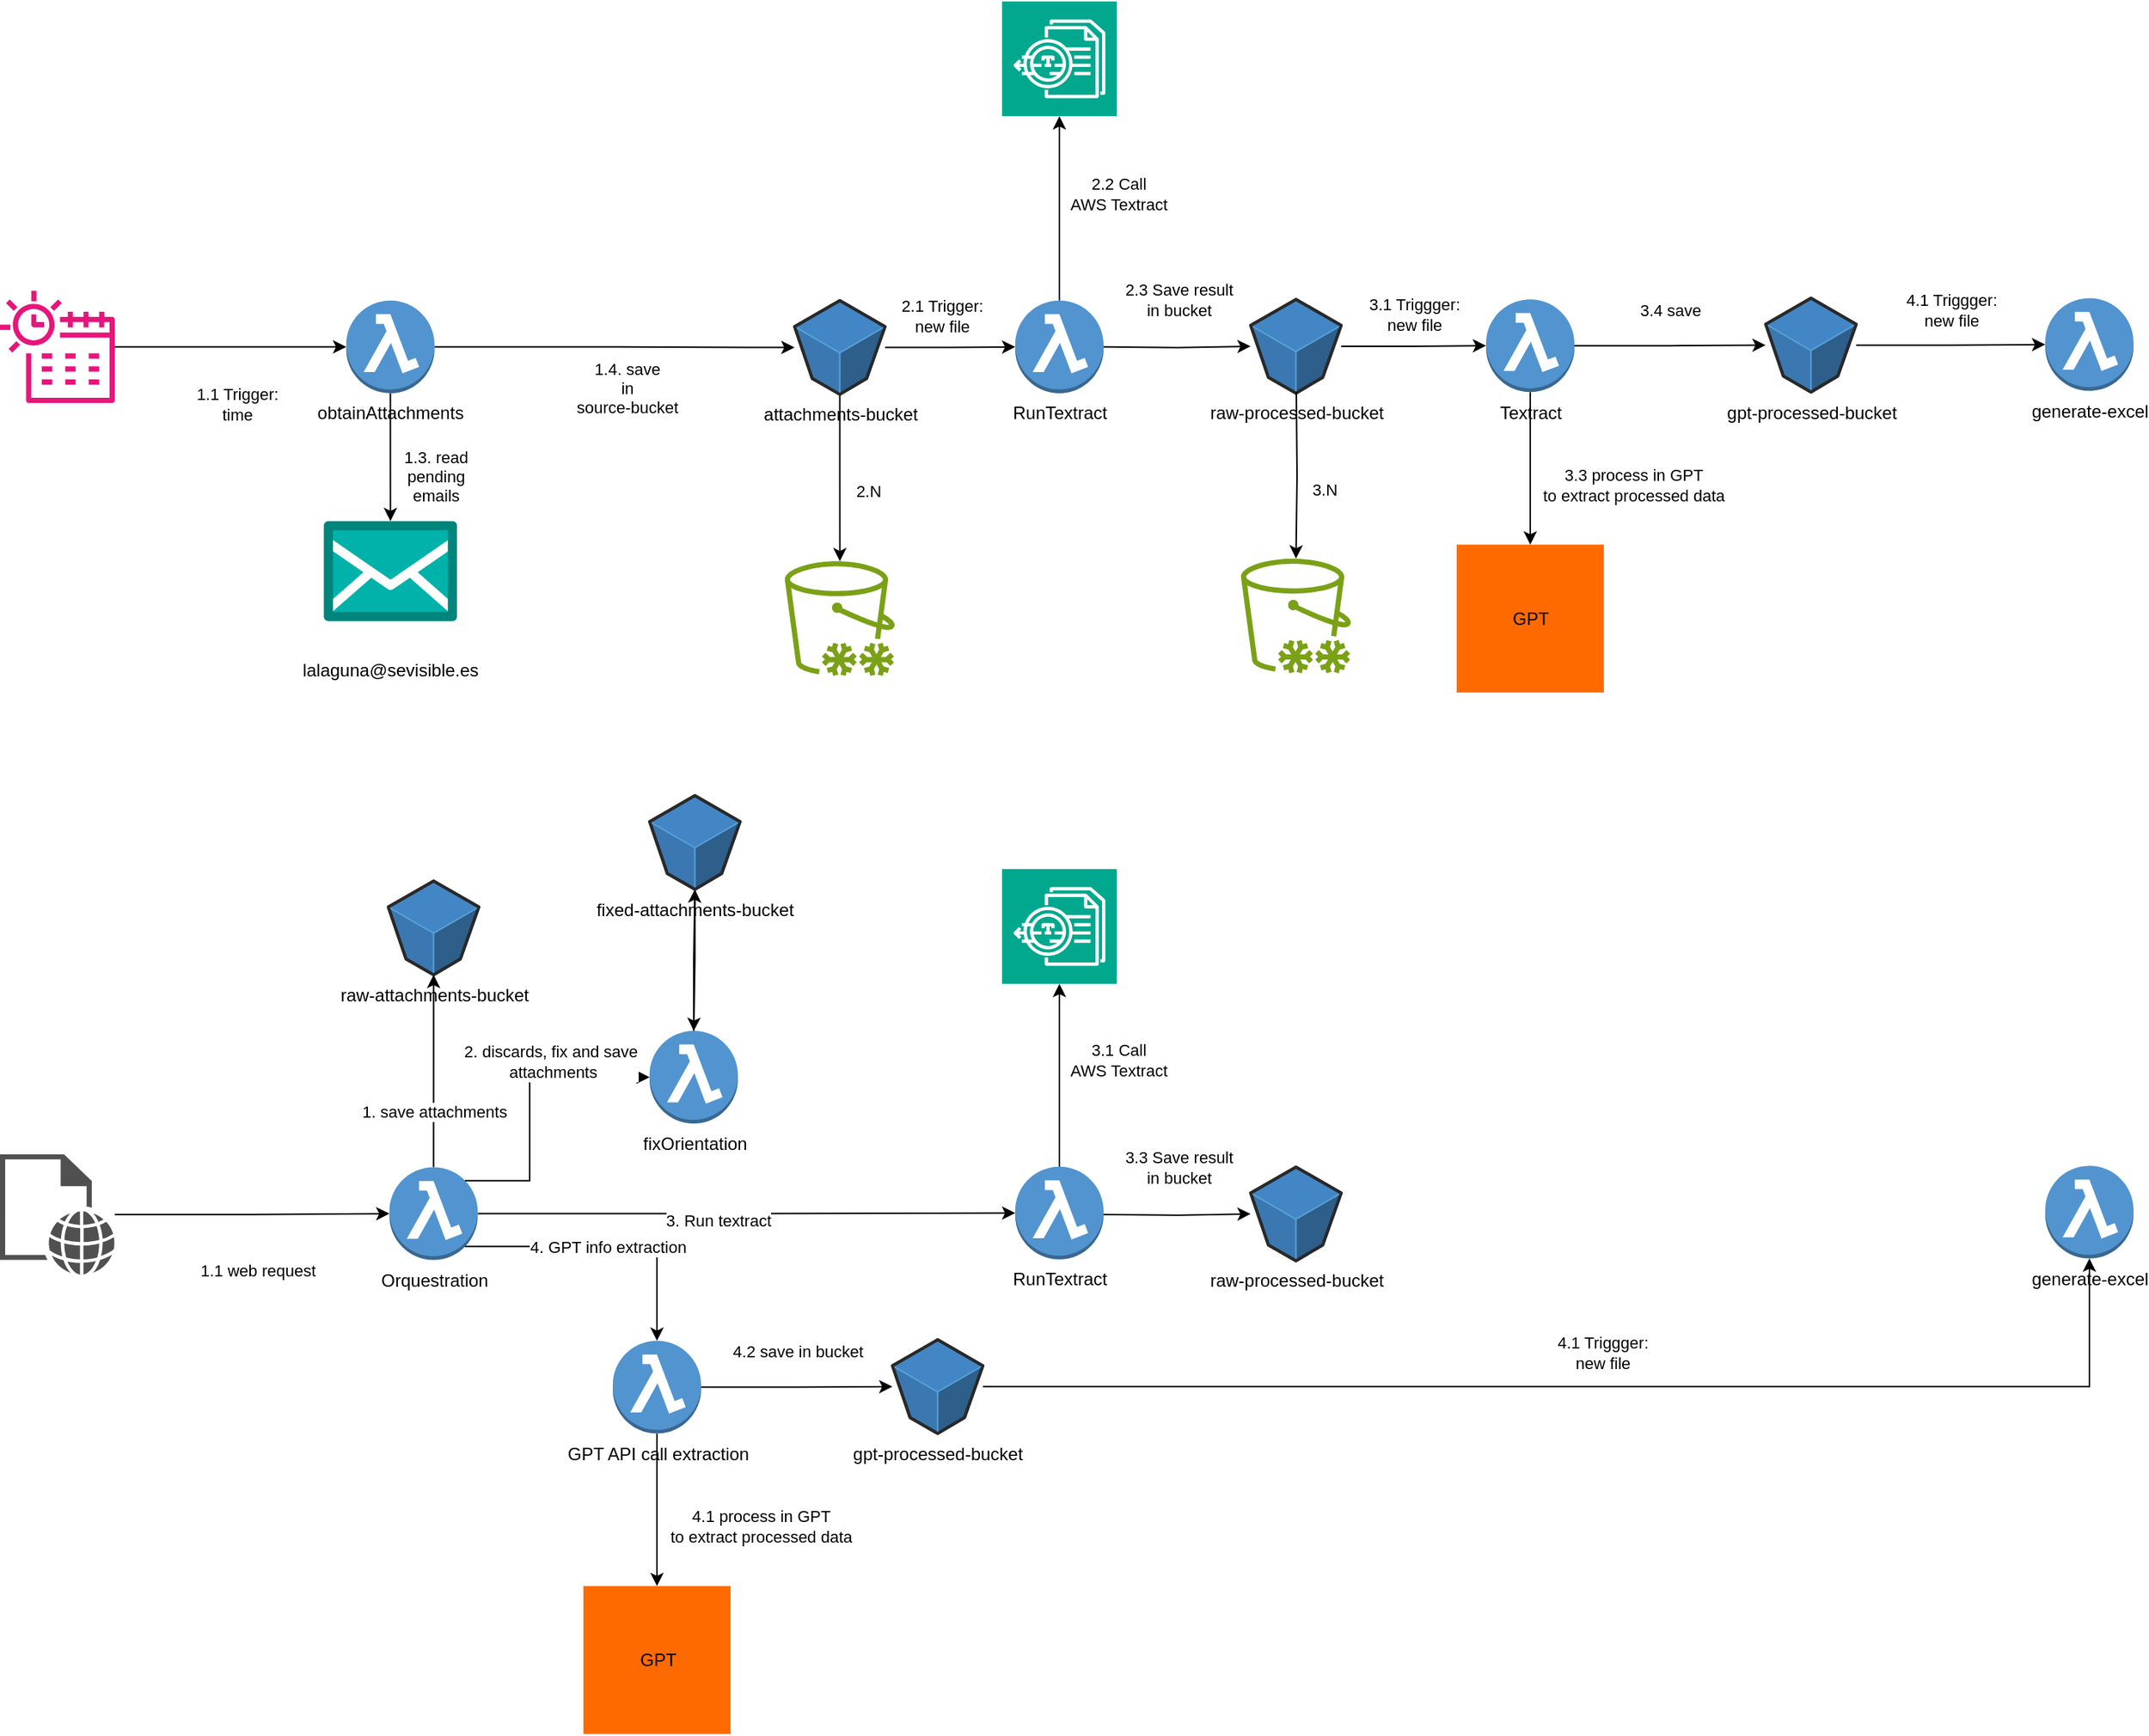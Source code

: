 <mxfile version="25.0.2">
  <diagram name="Página-1" id="MSC19rZLB7D-1ZPGM0UJ">
    <mxGraphModel dx="4176" dy="1519" grid="1" gridSize="10" guides="1" tooltips="1" connect="1" arrows="1" fold="1" page="1" pageScale="1" pageWidth="827" pageHeight="1169" math="0" shadow="0">
      <root>
        <mxCell id="0" />
        <mxCell id="1" parent="0" />
        <mxCell id="13" value="" style="curved=1;startArrow=none;endArrow=block;exitX=0.5;exitY=1;entryX=0.5;entryY=0;" parent="1" edge="1">
          <mxGeometry relative="1" as="geometry">
            <Array as="points" />
            <mxPoint x="295" y="62" as="sourcePoint" />
          </mxGeometry>
        </mxCell>
        <mxCell id="15" value="" style="curved=1;startArrow=none;endArrow=block;exitX=1;exitY=0.9;entryX=0.5;entryY=0;" parent="1" edge="1">
          <mxGeometry relative="1" as="geometry">
            <Array as="points">
              <mxPoint x="399" y="254" />
            </Array>
            <mxPoint x="340.335" y="206.852" as="sourcePoint" />
          </mxGeometry>
        </mxCell>
        <mxCell id="17" value="" style="curved=1;startArrow=none;endArrow=block;exitX=1;exitY=0.9;entryX=0.5;entryY=0;" parent="1" edge="1">
          <mxGeometry relative="1" as="geometry">
            <Array as="points">
              <mxPoint x="503" y="421" />
            </Array>
            <mxPoint x="444.335" y="373.852" as="sourcePoint" />
          </mxGeometry>
        </mxCell>
        <mxCell id="pkxRZgRxiBicA-1tGW2i-45" style="edgeStyle=orthogonalEdgeStyle;rounded=0;orthogonalLoop=1;jettySize=auto;html=1;" parent="1" source="pkxRZgRxiBicA-1tGW2i-24" target="pkxRZgRxiBicA-1tGW2i-40" edge="1">
          <mxGeometry relative="1" as="geometry" />
        </mxCell>
        <mxCell id="pkxRZgRxiBicA-1tGW2i-46" value="2.1 Trigger:&lt;div&gt;&lt;div&gt;new file&lt;/div&gt;&lt;/div&gt;" style="edgeLabel;html=1;align=center;verticalAlign=middle;resizable=0;points=[];" parent="pkxRZgRxiBicA-1tGW2i-45" connectable="0" vertex="1">
          <mxGeometry x="-0.304" y="1" relative="1" as="geometry">
            <mxPoint x="7" y="-21" as="offset" />
          </mxGeometry>
        </mxCell>
        <mxCell id="pkxRZgRxiBicA-1tGW2i-55" value="2.N" style="edgeStyle=orthogonalEdgeStyle;rounded=0;orthogonalLoop=1;jettySize=auto;html=1;" parent="1" source="pkxRZgRxiBicA-1tGW2i-24" target="pkxRZgRxiBicA-1tGW2i-53" edge="1">
          <mxGeometry x="0.167" y="19" relative="1" as="geometry">
            <mxPoint as="offset" />
          </mxGeometry>
        </mxCell>
        <mxCell id="pkxRZgRxiBicA-1tGW2i-24" value="attachments-bucket" style="verticalLabelPosition=bottom;html=1;verticalAlign=top;strokeWidth=1;align=center;outlineConnect=0;dashed=0;outlineConnect=0;shape=mxgraph.aws3d.s3Bucket;fillColor=#4286c5;strokeColor=#57A2D8;aspect=fixed;" parent="1" vertex="1">
          <mxGeometry x="-820" y="223.38" width="61.5" height="63.8" as="geometry" />
        </mxCell>
        <mxCell id="pkxRZgRxiBicA-1tGW2i-26" value="lalaguna@sevisible.es" style="verticalLabelPosition=bottom;aspect=fixed;html=1;shape=mxgraph.salesforce.inbox;" parent="1" vertex="1">
          <mxGeometry x="-1140" y="373.38" width="90.67" height="68" as="geometry" />
        </mxCell>
        <mxCell id="pkxRZgRxiBicA-1tGW2i-30" value="1.1 Trigger:&lt;br&gt;time" style="edgeStyle=orthogonalEdgeStyle;rounded=0;orthogonalLoop=1;jettySize=auto;html=1;" parent="1" source="pkxRZgRxiBicA-1tGW2i-27" target="pkxRZgRxiBicA-1tGW2i-28" edge="1">
          <mxGeometry x="0.046" y="-39" relative="1" as="geometry">
            <mxPoint as="offset" />
          </mxGeometry>
        </mxCell>
        <mxCell id="pkxRZgRxiBicA-1tGW2i-27" value="" style="sketch=0;outlineConnect=0;fontColor=#232F3E;gradientColor=none;fillColor=#E7157B;strokeColor=none;dashed=0;verticalLabelPosition=bottom;verticalAlign=top;align=center;html=1;fontSize=12;fontStyle=0;aspect=fixed;pointerEvents=1;shape=mxgraph.aws4.eventbridge_scheduler;" parent="1" vertex="1">
          <mxGeometry x="-1360" y="215.88" width="78" height="78" as="geometry" />
        </mxCell>
        <mxCell id="pkxRZgRxiBicA-1tGW2i-33" value="1.3. read&lt;div&gt;pending&lt;/div&gt;&lt;div&gt;emails&lt;/div&gt;" style="edgeStyle=orthogonalEdgeStyle;rounded=0;orthogonalLoop=1;jettySize=auto;html=1;" parent="1" source="pkxRZgRxiBicA-1tGW2i-28" target="pkxRZgRxiBicA-1tGW2i-26" edge="1">
          <mxGeometry x="0.304" y="31" relative="1" as="geometry">
            <mxPoint as="offset" />
          </mxGeometry>
        </mxCell>
        <mxCell id="pkxRZgRxiBicA-1tGW2i-36" value="1.4. save&lt;div&gt;in&lt;/div&gt;&lt;div&gt;source-bucket&lt;/div&gt;" style="edgeStyle=orthogonalEdgeStyle;rounded=0;orthogonalLoop=1;jettySize=auto;html=1;exitX=1;exitY=0.5;exitDx=0;exitDy=0;exitPerimeter=0;" parent="1" source="pkxRZgRxiBicA-1tGW2i-28" target="pkxRZgRxiBicA-1tGW2i-24" edge="1">
          <mxGeometry x="0.075" y="-28" relative="1" as="geometry">
            <mxPoint as="offset" />
          </mxGeometry>
        </mxCell>
        <mxCell id="pkxRZgRxiBicA-1tGW2i-28" value="obtainAttachments&lt;div&gt;&lt;br&gt;&lt;/div&gt;" style="outlineConnect=0;dashed=0;verticalLabelPosition=bottom;verticalAlign=top;align=center;html=1;shape=mxgraph.aws3.lambda_function;fillColor=#5294CF;gradientColor=none;" parent="1" vertex="1">
          <mxGeometry x="-1124.67" y="223.38" width="60" height="63" as="geometry" />
        </mxCell>
        <mxCell id="pkxRZgRxiBicA-1tGW2i-42" value="2.3 Save result&lt;div&gt;in bucket&lt;/div&gt;" style="edgeStyle=orthogonalEdgeStyle;rounded=0;orthogonalLoop=1;jettySize=auto;html=1;" parent="1" edge="1">
          <mxGeometry x="0.021" y="32" relative="1" as="geometry">
            <mxPoint x="-610.0" y="254.88" as="sourcePoint" />
            <mxPoint x="-510" y="254.451" as="targetPoint" />
            <mxPoint as="offset" />
          </mxGeometry>
        </mxCell>
        <mxCell id="pkxRZgRxiBicA-1tGW2i-51" value="2.2 Call&lt;div&gt;AWS Textract&lt;/div&gt;" style="edgeStyle=orthogonalEdgeStyle;rounded=0;orthogonalLoop=1;jettySize=auto;html=1;exitX=0.5;exitY=0;exitDx=0;exitDy=0;exitPerimeter=0;entryX=0.5;entryY=1;entryDx=0;entryDy=0;entryPerimeter=0;" parent="1" source="pkxRZgRxiBicA-1tGW2i-40" target="pkxRZgRxiBicA-1tGW2i-50" edge="1">
          <mxGeometry x="0.154" y="-40" relative="1" as="geometry">
            <mxPoint x="-640.0" y="90.58" as="targetPoint" />
            <mxPoint as="offset" />
          </mxGeometry>
        </mxCell>
        <mxCell id="pkxRZgRxiBicA-1tGW2i-40" value="RunTextract" style="outlineConnect=0;dashed=0;verticalLabelPosition=bottom;verticalAlign=top;align=center;html=1;shape=mxgraph.aws3.lambda_function;fillColor=#5294CF;gradientColor=none;" parent="1" vertex="1">
          <mxGeometry x="-670" y="223.38" width="60" height="63" as="geometry" />
        </mxCell>
        <mxCell id="pkxRZgRxiBicA-1tGW2i-47" value="raw-processed-bucket" style="verticalLabelPosition=bottom;html=1;verticalAlign=top;strokeWidth=1;align=center;outlineConnect=0;dashed=0;outlineConnect=0;shape=mxgraph.aws3d.s3Bucket;fillColor=#4286c5;strokeColor=#57A2D8;aspect=fixed;" parent="1" vertex="1">
          <mxGeometry x="-510" y="222.58" width="61.5" height="63.8" as="geometry" />
        </mxCell>
        <mxCell id="pkxRZgRxiBicA-1tGW2i-60" value="3.3 process in GPT&lt;div&gt;to extract processed data&lt;/div&gt;" style="edgeStyle=orthogonalEdgeStyle;rounded=0;orthogonalLoop=1;jettySize=auto;html=1;" parent="1" source="pkxRZgRxiBicA-1tGW2i-49" target="pkxRZgRxiBicA-1tGW2i-58" edge="1">
          <mxGeometry x="0.213" y="70" relative="1" as="geometry">
            <mxPoint as="offset" />
          </mxGeometry>
        </mxCell>
        <mxCell id="Hcx8940e_iIzKJ__8UdP-25" value="3.4 save" style="edgeStyle=orthogonalEdgeStyle;rounded=0;orthogonalLoop=1;jettySize=auto;html=1;exitX=1;exitY=0.5;exitDx=0;exitDy=0;exitPerimeter=0;" parent="1" source="pkxRZgRxiBicA-1tGW2i-49" target="Hcx8940e_iIzKJ__8UdP-24" edge="1">
          <mxGeometry x="0.003" y="24" relative="1" as="geometry">
            <mxPoint as="offset" />
          </mxGeometry>
        </mxCell>
        <mxCell id="pkxRZgRxiBicA-1tGW2i-49" value="Textract" style="outlineConnect=0;dashed=0;verticalLabelPosition=bottom;verticalAlign=top;align=center;html=1;shape=mxgraph.aws3.lambda_function;fillColor=#5294CF;gradientColor=none;" parent="1" vertex="1">
          <mxGeometry x="-350" y="222.58" width="60" height="63" as="geometry" />
        </mxCell>
        <mxCell id="pkxRZgRxiBicA-1tGW2i-50" value="" style="sketch=0;points=[[0,0,0],[0.25,0,0],[0.5,0,0],[0.75,0,0],[1,0,0],[0,1,0],[0.25,1,0],[0.5,1,0],[0.75,1,0],[1,1,0],[0,0.25,0],[0,0.5,0],[0,0.75,0],[1,0.25,0],[1,0.5,0],[1,0.75,0]];outlineConnect=0;fontColor=#232F3E;fillColor=#01A88D;strokeColor=#ffffff;dashed=0;verticalLabelPosition=bottom;verticalAlign=top;align=center;html=1;fontSize=12;fontStyle=0;aspect=fixed;shape=mxgraph.aws4.resourceIcon;resIcon=mxgraph.aws4.textract;" parent="1" vertex="1">
          <mxGeometry x="-679" y="20" width="78" height="78" as="geometry" />
        </mxCell>
        <mxCell id="pkxRZgRxiBicA-1tGW2i-52" value="3.1 Triggger:&lt;div&gt;new file&lt;/div&gt;" style="edgeStyle=orthogonalEdgeStyle;rounded=0;orthogonalLoop=1;jettySize=auto;html=1;entryX=0;entryY=0.5;entryDx=0;entryDy=0;entryPerimeter=0;" parent="1" source="pkxRZgRxiBicA-1tGW2i-47" target="pkxRZgRxiBicA-1tGW2i-49" edge="1">
          <mxGeometry x="0.003" y="21" relative="1" as="geometry">
            <mxPoint as="offset" />
          </mxGeometry>
        </mxCell>
        <mxCell id="pkxRZgRxiBicA-1tGW2i-53" value="" style="sketch=0;outlineConnect=0;fontColor=#232F3E;gradientColor=none;fillColor=#7AA116;strokeColor=none;dashed=0;verticalLabelPosition=bottom;verticalAlign=top;align=center;html=1;fontSize=12;fontStyle=0;aspect=fixed;pointerEvents=1;shape=mxgraph.aws4.glacier_deep_archive;" parent="1" vertex="1">
          <mxGeometry x="-826.75" y="400.63" width="75" height="78" as="geometry" />
        </mxCell>
        <mxCell id="pkxRZgRxiBicA-1tGW2i-56" value="3.N" style="edgeStyle=orthogonalEdgeStyle;rounded=0;orthogonalLoop=1;jettySize=auto;html=1;" parent="1" edge="1">
          <mxGeometry x="0.167" y="19" relative="1" as="geometry">
            <mxPoint x="-479" y="285.58" as="sourcePoint" />
            <mxPoint as="offset" />
            <mxPoint x="-479.238" y="398.83" as="targetPoint" />
          </mxGeometry>
        </mxCell>
        <mxCell id="pkxRZgRxiBicA-1tGW2i-57" value="" style="sketch=0;outlineConnect=0;fontColor=#232F3E;gradientColor=none;fillColor=#7AA116;strokeColor=none;dashed=0;verticalLabelPosition=bottom;verticalAlign=top;align=center;html=1;fontSize=12;fontStyle=0;aspect=fixed;pointerEvents=1;shape=mxgraph.aws4.glacier_deep_archive;" parent="1" vertex="1">
          <mxGeometry x="-516.75" y="398.83" width="75" height="78" as="geometry" />
        </mxCell>
        <mxCell id="pkxRZgRxiBicA-1tGW2i-58" value="GPT" style="points=[];aspect=fixed;html=1;align=center;shadow=0;dashed=0;fillColor=#FF6A00;strokeColor=none;shape=mxgraph.alibaba_cloud.mps-ai;" parent="1" vertex="1">
          <mxGeometry x="-370" y="389.34" width="100" height="100.58" as="geometry" />
        </mxCell>
        <mxCell id="Hcx8940e_iIzKJ__8UdP-20" value="generate-excel" style="outlineConnect=0;dashed=0;verticalLabelPosition=bottom;verticalAlign=top;align=center;html=1;shape=mxgraph.aws3.lambda_function;fillColor=#5294CF;gradientColor=none;" parent="1" vertex="1">
          <mxGeometry x="30" y="221.78" width="60" height="63" as="geometry" />
        </mxCell>
        <mxCell id="Hcx8940e_iIzKJ__8UdP-29" value="4.1 Triggger:&lt;div&gt;new file&lt;/div&gt;" style="edgeStyle=orthogonalEdgeStyle;rounded=0;orthogonalLoop=1;jettySize=auto;html=1;" parent="1" source="Hcx8940e_iIzKJ__8UdP-24" target="Hcx8940e_iIzKJ__8UdP-20" edge="1">
          <mxGeometry x="0.004" y="23" relative="1" as="geometry">
            <mxPoint as="offset" />
          </mxGeometry>
        </mxCell>
        <mxCell id="Hcx8940e_iIzKJ__8UdP-24" value="gpt-processed-bucket" style="verticalLabelPosition=bottom;html=1;verticalAlign=top;strokeWidth=1;align=center;outlineConnect=0;dashed=0;outlineConnect=0;shape=mxgraph.aws3d.s3Bucket;fillColor=#4286c5;strokeColor=#57A2D8;aspect=fixed;" parent="1" vertex="1">
          <mxGeometry x="-160" y="221.78" width="61.5" height="63.8" as="geometry" />
        </mxCell>
        <mxCell id="uRiC3xXFj7lyyJ__9tZB-20" value="raw-attachments-bucket" style="verticalLabelPosition=bottom;html=1;verticalAlign=top;strokeWidth=1;align=center;outlineConnect=0;dashed=0;outlineConnect=0;shape=mxgraph.aws3d.s3Bucket;fillColor=#4286c5;strokeColor=#57A2D8;aspect=fixed;" vertex="1" parent="1">
          <mxGeometry x="-1096.08" y="618.1" width="61.5" height="63.8" as="geometry" />
        </mxCell>
        <mxCell id="uRiC3xXFj7lyyJ__9tZB-22" value="1.1 web request" style="edgeStyle=orthogonalEdgeStyle;rounded=0;orthogonalLoop=1;jettySize=auto;html=1;entryX=0;entryY=0.5;entryDx=0;entryDy=0;entryPerimeter=0;" edge="1" parent="1" source="uRiC3xXFj7lyyJ__9tZB-43" target="uRiC3xXFj7lyyJ__9tZB-44">
          <mxGeometry x="0.046" y="-39" relative="1" as="geometry">
            <mxPoint as="offset" />
            <mxPoint x="-1282" y="844.88" as="sourcePoint" />
            <mxPoint x="-1100" y="845" as="targetPoint" />
          </mxGeometry>
        </mxCell>
        <mxCell id="uRiC3xXFj7lyyJ__9tZB-27" value="3.3 Save result&lt;div&gt;in bucket&lt;/div&gt;" style="edgeStyle=orthogonalEdgeStyle;rounded=0;orthogonalLoop=1;jettySize=auto;html=1;" edge="1" parent="1">
          <mxGeometry x="0.021" y="32" relative="1" as="geometry">
            <mxPoint x="-610.0" y="844.88" as="sourcePoint" />
            <mxPoint x="-510" y="844.451" as="targetPoint" />
            <mxPoint as="offset" />
          </mxGeometry>
        </mxCell>
        <mxCell id="uRiC3xXFj7lyyJ__9tZB-28" value="3.1 Call&lt;div&gt;AWS Textract&lt;/div&gt;" style="edgeStyle=orthogonalEdgeStyle;rounded=0;orthogonalLoop=1;jettySize=auto;html=1;exitX=0.5;exitY=0;exitDx=0;exitDy=0;exitPerimeter=0;entryX=0.5;entryY=1;entryDx=0;entryDy=0;entryPerimeter=0;" edge="1" parent="1" source="uRiC3xXFj7lyyJ__9tZB-29" target="uRiC3xXFj7lyyJ__9tZB-34">
          <mxGeometry x="0.158" y="-40" relative="1" as="geometry">
            <mxPoint x="-640.0" y="680.58" as="targetPoint" />
            <mxPoint as="offset" />
          </mxGeometry>
        </mxCell>
        <mxCell id="uRiC3xXFj7lyyJ__9tZB-29" value="RunTextract" style="outlineConnect=0;dashed=0;verticalLabelPosition=bottom;verticalAlign=top;align=center;html=1;shape=mxgraph.aws3.lambda_function;fillColor=#5294CF;gradientColor=none;" vertex="1" parent="1">
          <mxGeometry x="-670" y="812.38" width="60" height="63" as="geometry" />
        </mxCell>
        <mxCell id="uRiC3xXFj7lyyJ__9tZB-30" value="raw-processed-bucket" style="verticalLabelPosition=bottom;html=1;verticalAlign=top;strokeWidth=1;align=center;outlineConnect=0;dashed=0;outlineConnect=0;shape=mxgraph.aws3d.s3Bucket;fillColor=#4286c5;strokeColor=#57A2D8;aspect=fixed;" vertex="1" parent="1">
          <mxGeometry x="-510" y="812.58" width="61.5" height="63.8" as="geometry" />
        </mxCell>
        <mxCell id="uRiC3xXFj7lyyJ__9tZB-31" value="4.1 process in GPT&lt;div&gt;to extract processed data&lt;/div&gt;" style="edgeStyle=orthogonalEdgeStyle;rounded=0;orthogonalLoop=1;jettySize=auto;html=1;" edge="1" parent="1" source="uRiC3xXFj7lyyJ__9tZB-33" target="uRiC3xXFj7lyyJ__9tZB-39">
          <mxGeometry x="0.213" y="70" relative="1" as="geometry">
            <mxPoint as="offset" />
          </mxGeometry>
        </mxCell>
        <mxCell id="uRiC3xXFj7lyyJ__9tZB-32" value="4.2 save in bucket" style="edgeStyle=orthogonalEdgeStyle;rounded=0;orthogonalLoop=1;jettySize=auto;html=1;exitX=1;exitY=0.5;exitDx=0;exitDy=0;exitPerimeter=0;" edge="1" parent="1" source="uRiC3xXFj7lyyJ__9tZB-33" target="uRiC3xXFj7lyyJ__9tZB-42">
          <mxGeometry x="0.003" y="24" relative="1" as="geometry">
            <mxPoint as="offset" />
          </mxGeometry>
        </mxCell>
        <mxCell id="uRiC3xXFj7lyyJ__9tZB-33" value="GPT API call extraction&lt;div&gt;&lt;br&gt;&lt;/div&gt;" style="outlineConnect=0;dashed=0;verticalLabelPosition=bottom;verticalAlign=top;align=center;html=1;shape=mxgraph.aws3.lambda_function;fillColor=#5294CF;gradientColor=none;" vertex="1" parent="1">
          <mxGeometry x="-943.5" y="930.8" width="60" height="63" as="geometry" />
        </mxCell>
        <mxCell id="uRiC3xXFj7lyyJ__9tZB-34" value="" style="sketch=0;points=[[0,0,0],[0.25,0,0],[0.5,0,0],[0.75,0,0],[1,0,0],[0,1,0],[0.25,1,0],[0.5,1,0],[0.75,1,0],[1,1,0],[0,0.25,0],[0,0.5,0],[0,0.75,0],[1,0.25,0],[1,0.5,0],[1,0.75,0]];outlineConnect=0;fontColor=#232F3E;fillColor=#01A88D;strokeColor=#ffffff;dashed=0;verticalLabelPosition=bottom;verticalAlign=top;align=center;html=1;fontSize=12;fontStyle=0;aspect=fixed;shape=mxgraph.aws4.resourceIcon;resIcon=mxgraph.aws4.textract;" vertex="1" parent="1">
          <mxGeometry x="-679" y="610" width="78" height="78" as="geometry" />
        </mxCell>
        <mxCell id="uRiC3xXFj7lyyJ__9tZB-39" value="GPT" style="points=[];aspect=fixed;html=1;align=center;shadow=0;dashed=0;fillColor=#FF6A00;strokeColor=none;shape=mxgraph.alibaba_cloud.mps-ai;" vertex="1" parent="1">
          <mxGeometry x="-963.5" y="1097.56" width="100" height="100.58" as="geometry" />
        </mxCell>
        <mxCell id="uRiC3xXFj7lyyJ__9tZB-40" value="generate-excel" style="outlineConnect=0;dashed=0;verticalLabelPosition=bottom;verticalAlign=top;align=center;html=1;shape=mxgraph.aws3.lambda_function;fillColor=#5294CF;gradientColor=none;" vertex="1" parent="1">
          <mxGeometry x="30" y="811.78" width="60" height="63" as="geometry" />
        </mxCell>
        <mxCell id="uRiC3xXFj7lyyJ__9tZB-41" value="4.1 Triggger:&lt;div&gt;new file&lt;/div&gt;" style="edgeStyle=orthogonalEdgeStyle;rounded=0;orthogonalLoop=1;jettySize=auto;html=1;" edge="1" parent="1" source="uRiC3xXFj7lyyJ__9tZB-42" target="uRiC3xXFj7lyyJ__9tZB-40">
          <mxGeometry x="0.004" y="23" relative="1" as="geometry">
            <mxPoint as="offset" />
          </mxGeometry>
        </mxCell>
        <mxCell id="uRiC3xXFj7lyyJ__9tZB-42" value="gpt-processed-bucket" style="verticalLabelPosition=bottom;html=1;verticalAlign=top;strokeWidth=1;align=center;outlineConnect=0;dashed=0;outlineConnect=0;shape=mxgraph.aws3d.s3Bucket;fillColor=#4286c5;strokeColor=#57A2D8;aspect=fixed;" vertex="1" parent="1">
          <mxGeometry x="-753.5" y="930" width="61.5" height="63.8" as="geometry" />
        </mxCell>
        <mxCell id="uRiC3xXFj7lyyJ__9tZB-43" value="" style="sketch=0;pointerEvents=1;shadow=0;dashed=0;html=1;strokeColor=none;fillColor=#505050;labelPosition=center;verticalLabelPosition=bottom;verticalAlign=top;outlineConnect=0;align=center;shape=mxgraph.office.concepts.web_page;" vertex="1" parent="1">
          <mxGeometry x="-1360" y="803.94" width="78" height="81.88" as="geometry" />
        </mxCell>
        <mxCell id="uRiC3xXFj7lyyJ__9tZB-47" value="1. save attachments" style="edgeStyle=orthogonalEdgeStyle;rounded=0;orthogonalLoop=1;jettySize=auto;html=1;exitX=0.5;exitY=0;exitDx=0;exitDy=0;exitPerimeter=0;" edge="1" parent="1" source="uRiC3xXFj7lyyJ__9tZB-44" target="uRiC3xXFj7lyyJ__9tZB-20">
          <mxGeometry x="-0.424" relative="1" as="geometry">
            <Array as="points">
              <mxPoint x="-1065" y="740" />
              <mxPoint x="-1065" y="740" />
            </Array>
            <mxPoint as="offset" />
          </mxGeometry>
        </mxCell>
        <mxCell id="uRiC3xXFj7lyyJ__9tZB-62" style="edgeStyle=orthogonalEdgeStyle;rounded=0;orthogonalLoop=1;jettySize=auto;html=1;exitX=1;exitY=0.5;exitDx=0;exitDy=0;exitPerimeter=0;" edge="1" parent="1" source="uRiC3xXFj7lyyJ__9tZB-44" target="uRiC3xXFj7lyyJ__9tZB-29">
          <mxGeometry relative="1" as="geometry" />
        </mxCell>
        <mxCell id="uRiC3xXFj7lyyJ__9tZB-63" value="3. Run textract" style="edgeLabel;html=1;align=center;verticalAlign=middle;resizable=0;points=[];" vertex="1" connectable="0" parent="uRiC3xXFj7lyyJ__9tZB-62">
          <mxGeometry x="-0.107" y="-4" relative="1" as="geometry">
            <mxPoint as="offset" />
          </mxGeometry>
        </mxCell>
        <mxCell id="uRiC3xXFj7lyyJ__9tZB-44" value="Orquestration" style="outlineConnect=0;dashed=0;verticalLabelPosition=bottom;verticalAlign=top;align=center;html=1;shape=mxgraph.aws3.lambda_function;fillColor=#5294CF;gradientColor=none;" vertex="1" parent="1">
          <mxGeometry x="-1095.33" y="812.78" width="60" height="63" as="geometry" />
        </mxCell>
        <mxCell id="uRiC3xXFj7lyyJ__9tZB-53" style="edgeStyle=orthogonalEdgeStyle;rounded=0;orthogonalLoop=1;jettySize=auto;html=1;exitX=0.5;exitY=0;exitDx=0;exitDy=0;exitPerimeter=0;" edge="1" parent="1" source="uRiC3xXFj7lyyJ__9tZB-48" target="uRiC3xXFj7lyyJ__9tZB-52">
          <mxGeometry relative="1" as="geometry" />
        </mxCell>
        <mxCell id="uRiC3xXFj7lyyJ__9tZB-48" value="fixOrientation" style="outlineConnect=0;dashed=0;verticalLabelPosition=bottom;verticalAlign=top;align=center;html=1;shape=mxgraph.aws3.lambda_function;fillColor=#5294CF;gradientColor=none;" vertex="1" parent="1">
          <mxGeometry x="-918.5" y="720" width="60" height="63" as="geometry" />
        </mxCell>
        <mxCell id="uRiC3xXFj7lyyJ__9tZB-65" value="" style="edgeStyle=orthogonalEdgeStyle;rounded=0;orthogonalLoop=1;jettySize=auto;html=1;" edge="1" parent="1" source="uRiC3xXFj7lyyJ__9tZB-52" target="uRiC3xXFj7lyyJ__9tZB-48">
          <mxGeometry relative="1" as="geometry" />
        </mxCell>
        <mxCell id="uRiC3xXFj7lyyJ__9tZB-52" value="fixed-attachments-bucket&lt;div&gt;&lt;br&gt;&lt;/div&gt;" style="verticalLabelPosition=bottom;html=1;verticalAlign=top;strokeWidth=1;align=center;outlineConnect=0;dashed=0;outlineConnect=0;shape=mxgraph.aws3d.s3Bucket;fillColor=#4286c5;strokeColor=#57A2D8;aspect=fixed;" vertex="1" parent="1">
          <mxGeometry x="-918.5" y="560" width="61.5" height="63.8" as="geometry" />
        </mxCell>
        <mxCell id="uRiC3xXFj7lyyJ__9tZB-60" value="2. discards, fix and save&lt;div&gt;&amp;nbsp;attachments&lt;/div&gt;" style="edgeStyle=orthogonalEdgeStyle;rounded=0;orthogonalLoop=1;jettySize=auto;html=1;exitX=0.855;exitY=0.145;exitDx=0;exitDy=0;exitPerimeter=0;entryX=0;entryY=0.5;entryDx=0;entryDy=0;entryPerimeter=0;" edge="1" parent="1" source="uRiC3xXFj7lyyJ__9tZB-44" target="uRiC3xXFj7lyyJ__9tZB-48">
          <mxGeometry x="0.306" y="12" relative="1" as="geometry">
            <Array as="points">
              <mxPoint x="-1000" y="822" />
              <mxPoint x="-1000" y="752" />
            </Array>
            <mxPoint y="1" as="offset" />
          </mxGeometry>
        </mxCell>
        <mxCell id="uRiC3xXFj7lyyJ__9tZB-64" value="4. GPT info extraction" style="edgeStyle=orthogonalEdgeStyle;rounded=0;orthogonalLoop=1;jettySize=auto;html=1;exitX=0.855;exitY=0.855;exitDx=0;exitDy=0;exitPerimeter=0;entryX=0.5;entryY=0;entryDx=0;entryDy=0;entryPerimeter=0;" edge="1" parent="1" source="uRiC3xXFj7lyyJ__9tZB-44" target="uRiC3xXFj7lyyJ__9tZB-33">
          <mxGeometry relative="1" as="geometry" />
        </mxCell>
      </root>
    </mxGraphModel>
  </diagram>
</mxfile>
